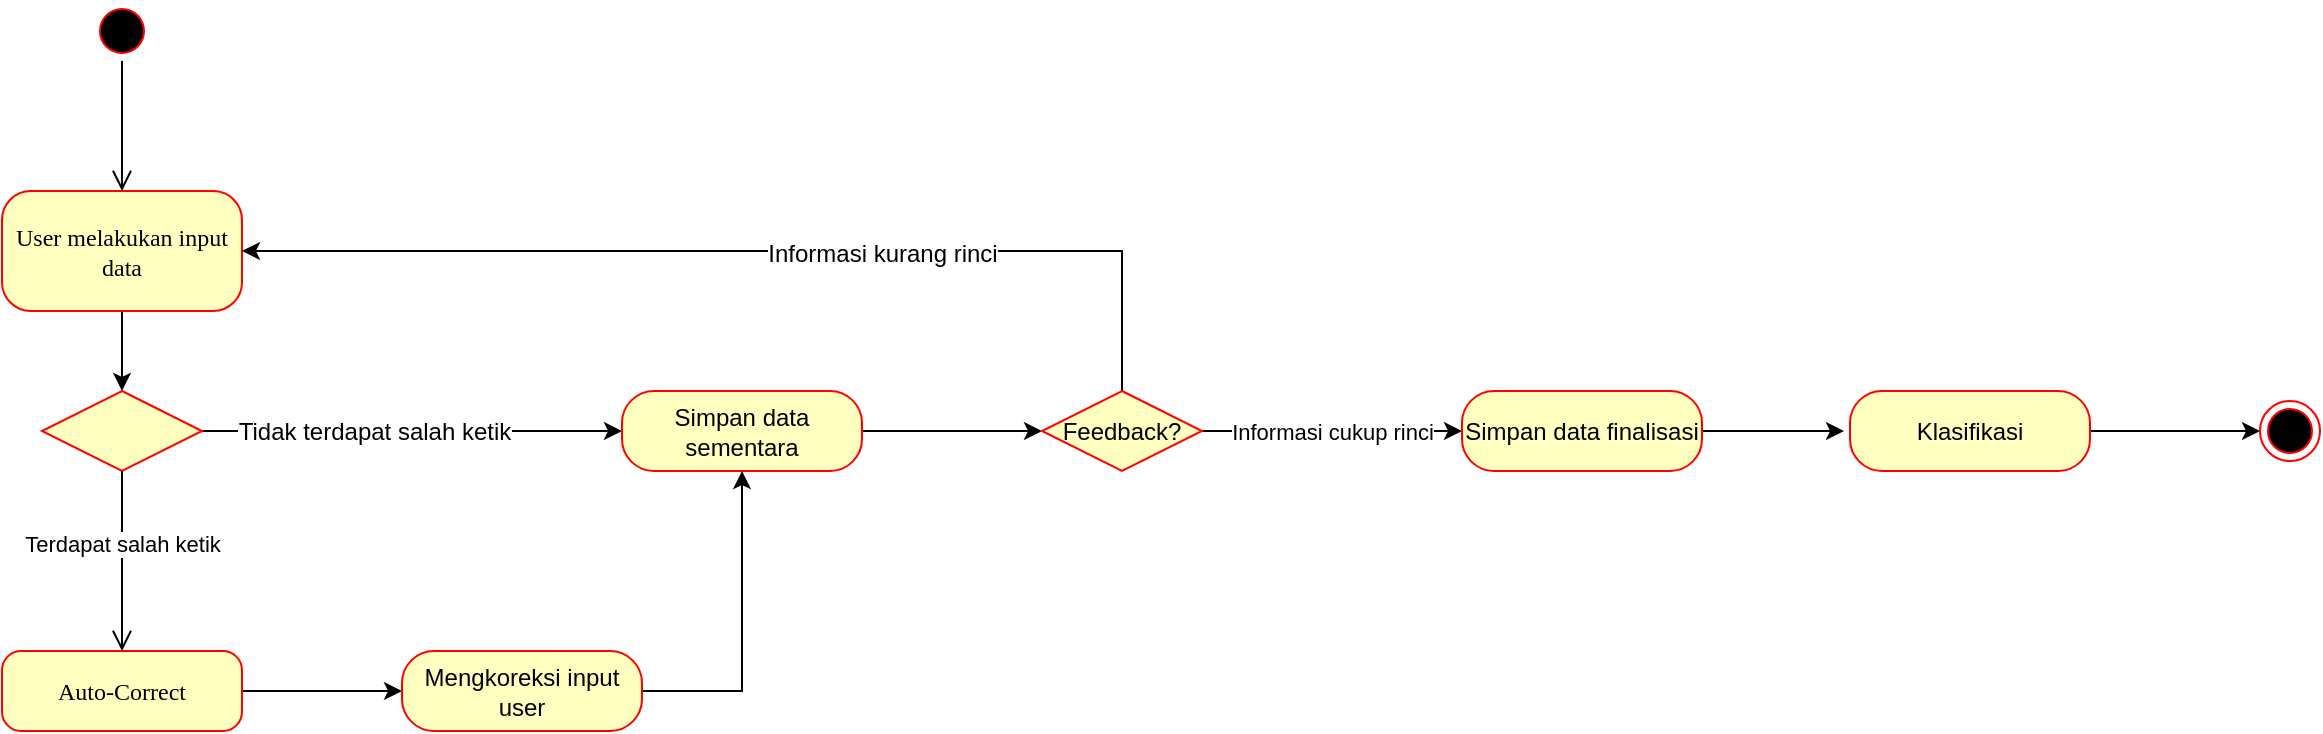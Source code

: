 <mxfile version="12.7.4" type="github">
  <diagram id="Zy8DljmAPZDBCbQPvZ6K" name="Page-1">
    <mxGraphModel dx="2566" dy="1377" grid="1" gridSize="10" guides="1" tooltips="1" connect="1" arrows="1" fold="1" page="1" pageScale="1" pageWidth="827" pageHeight="1169" math="0" shadow="0">
      <root>
        <mxCell id="0" />
        <mxCell id="1" parent="0" />
        <mxCell id="H2UR8DmUVNf9pNAz3TWo-34" style="edgeStyle=orthogonalEdgeStyle;rounded=0;orthogonalLoop=1;jettySize=auto;html=1;exitX=1;exitY=0.5;exitDx=0;exitDy=0;entryX=0;entryY=0.5;entryDx=0;entryDy=0;" edge="1" parent="1" source="rvvtK5ZgNpoRpjgsdpnP-111" target="rvvtK5ZgNpoRpjgsdpnP-115">
          <mxGeometry relative="1" as="geometry" />
        </mxCell>
        <mxCell id="rvvtK5ZgNpoRpjgsdpnP-111" value="Klasifikasi" style="rounded=1;whiteSpace=wrap;html=1;arcSize=40;fontColor=#000000;fillColor=#ffffc0;strokeColor=#ff0000;" parent="1" vertex="1">
          <mxGeometry x="1135" y="785.5" width="120" height="40" as="geometry" />
        </mxCell>
        <mxCell id="rvvtK5ZgNpoRpjgsdpnP-115" value="" style="ellipse;html=1;shape=endState;fillColor=#000000;strokeColor=#ff0000;" parent="1" vertex="1">
          <mxGeometry x="1340" y="790.5" width="30" height="30" as="geometry" />
        </mxCell>
        <mxCell id="H2UR8DmUVNf9pNAz3TWo-1" style="edgeStyle=orthogonalEdgeStyle;rounded=0;orthogonalLoop=1;jettySize=auto;html=1;exitX=0.5;exitY=1;exitDx=0;exitDy=0;entryX=0.5;entryY=0;entryDx=0;entryDy=0;" edge="1" parent="1" source="H2UR8DmUVNf9pNAz3TWo-2" target="H2UR8DmUVNf9pNAz3TWo-9">
          <mxGeometry relative="1" as="geometry" />
        </mxCell>
        <mxCell id="H2UR8DmUVNf9pNAz3TWo-2" value="User melakukan input data" style="rounded=1;whiteSpace=wrap;html=1;arcSize=24;fillColor=#ffffc0;strokeColor=#ff0000;shadow=0;comic=0;labelBackgroundColor=none;fontFamily=Verdana;fontSize=12;fontColor=#000000;align=center;" vertex="1" parent="1">
          <mxGeometry x="211" y="685.5" width="120" height="60" as="geometry" />
        </mxCell>
        <mxCell id="H2UR8DmUVNf9pNAz3TWo-3" style="edgeStyle=elbowEdgeStyle;html=1;labelBackgroundColor=none;endArrow=open;endSize=8;strokeColor=#000000;fontFamily=Verdana;fontSize=12;align=left;" edge="1" parent="1" source="H2UR8DmUVNf9pNAz3TWo-4" target="H2UR8DmUVNf9pNAz3TWo-2">
          <mxGeometry relative="1" as="geometry" />
        </mxCell>
        <mxCell id="H2UR8DmUVNf9pNAz3TWo-4" value="" style="ellipse;html=1;shape=startState;fillColor=#000000;strokeColor=#ff0000;rounded=1;shadow=0;comic=0;labelBackgroundColor=none;fontFamily=Verdana;fontSize=12;fontColor=#000000;align=center;direction=south;" vertex="1" parent="1">
          <mxGeometry x="256" y="590.5" width="30" height="30" as="geometry" />
        </mxCell>
        <mxCell id="H2UR8DmUVNf9pNAz3TWo-5" style="edgeStyle=orthogonalEdgeStyle;rounded=0;orthogonalLoop=1;jettySize=auto;html=1;exitX=1;exitY=0.5;exitDx=0;exitDy=0;entryX=0;entryY=0.5;entryDx=0;entryDy=0;" edge="1" parent="1" source="H2UR8DmUVNf9pNAz3TWo-6" target="H2UR8DmUVNf9pNAz3TWo-21">
          <mxGeometry relative="1" as="geometry" />
        </mxCell>
        <mxCell id="H2UR8DmUVNf9pNAz3TWo-6" value="Auto-Correct" style="rounded=1;whiteSpace=wrap;html=1;arcSize=24;fillColor=#ffffc0;strokeColor=#ff0000;shadow=0;comic=0;labelBackgroundColor=none;fontFamily=Verdana;fontSize=12;fontColor=#000000;align=center;" vertex="1" parent="1">
          <mxGeometry x="211" y="915.5" width="120" height="40" as="geometry" />
        </mxCell>
        <mxCell id="H2UR8DmUVNf9pNAz3TWo-7" value="t" style="edgeStyle=orthogonalEdgeStyle;rounded=0;orthogonalLoop=1;jettySize=auto;html=1;exitX=1;exitY=0.5;exitDx=0;exitDy=0;strokeColor=#000000;" edge="1" parent="1" source="H2UR8DmUVNf9pNAz3TWo-9" target="H2UR8DmUVNf9pNAz3TWo-12">
          <mxGeometry relative="1" as="geometry" />
        </mxCell>
        <mxCell id="H2UR8DmUVNf9pNAz3TWo-8" value="Tidak terdapat salah ketik" style="text;html=1;align=center;verticalAlign=middle;resizable=0;points=[];labelBackgroundColor=#ffffff;spacing=2;spacingRight=0;spacingLeft=37;" vertex="1" connectable="0" parent="H2UR8DmUVNf9pNAz3TWo-7">
          <mxGeometry x="-0.362" relative="1" as="geometry">
            <mxPoint as="offset" />
          </mxGeometry>
        </mxCell>
        <mxCell id="H2UR8DmUVNf9pNAz3TWo-9" value="" style="rhombus;whiteSpace=wrap;html=1;fillColor=#ffffc0;strokeColor=#ff0000;" vertex="1" parent="1">
          <mxGeometry x="231" y="785.5" width="80" height="40" as="geometry" />
        </mxCell>
        <mxCell id="H2UR8DmUVNf9pNAz3TWo-10" value="Terdapat salah ketik" style="edgeStyle=orthogonalEdgeStyle;html=1;align=center;verticalAlign=top;endArrow=open;endSize=8;strokeColor=#000000;entryX=0.5;entryY=0;entryDx=0;entryDy=0;spacing=25;" edge="1" parent="1" source="H2UR8DmUVNf9pNAz3TWo-9" target="H2UR8DmUVNf9pNAz3TWo-6">
          <mxGeometry x="-1" relative="1" as="geometry">
            <mxPoint x="271" y="905.5" as="targetPoint" />
          </mxGeometry>
        </mxCell>
        <mxCell id="H2UR8DmUVNf9pNAz3TWo-11" style="edgeStyle=orthogonalEdgeStyle;rounded=0;orthogonalLoop=1;jettySize=auto;html=1;exitX=1;exitY=0.5;exitDx=0;exitDy=0;endArrow=classic;endFill=1;strokeColor=#000000;" edge="1" parent="1" source="H2UR8DmUVNf9pNAz3TWo-12">
          <mxGeometry relative="1" as="geometry">
            <mxPoint x="731.0" y="805.5" as="targetPoint" />
          </mxGeometry>
        </mxCell>
        <mxCell id="H2UR8DmUVNf9pNAz3TWo-12" value="Simpan data sementara" style="rounded=1;whiteSpace=wrap;html=1;arcSize=40;fontColor=#000000;fillColor=#ffffc0;strokeColor=#ff0000;" vertex="1" parent="1">
          <mxGeometry x="521" y="785.5" width="120" height="40" as="geometry" />
        </mxCell>
        <mxCell id="H2UR8DmUVNf9pNAz3TWo-13" style="edgeStyle=orthogonalEdgeStyle;rounded=0;orthogonalLoop=1;jettySize=auto;html=1;exitX=0.5;exitY=0;exitDx=0;exitDy=0;entryX=1;entryY=0.5;entryDx=0;entryDy=0;" edge="1" parent="1" source="H2UR8DmUVNf9pNAz3TWo-16" target="H2UR8DmUVNf9pNAz3TWo-2">
          <mxGeometry relative="1" as="geometry" />
        </mxCell>
        <mxCell id="H2UR8DmUVNf9pNAz3TWo-14" value="Informasi kurang rinci" style="text;html=1;align=center;verticalAlign=middle;resizable=0;points=[];labelBackgroundColor=#ffffff;" vertex="1" connectable="0" parent="H2UR8DmUVNf9pNAz3TWo-13">
          <mxGeometry x="-0.253" y="1" relative="1" as="geometry">
            <mxPoint as="offset" />
          </mxGeometry>
        </mxCell>
        <mxCell id="H2UR8DmUVNf9pNAz3TWo-15" value="Informasi cukup rinci" style="edgeStyle=orthogonalEdgeStyle;rounded=0;orthogonalLoop=1;jettySize=auto;html=1;exitX=1;exitY=0.5;exitDx=0;exitDy=0;" edge="1" parent="1" source="H2UR8DmUVNf9pNAz3TWo-16" target="H2UR8DmUVNf9pNAz3TWo-18">
          <mxGeometry relative="1" as="geometry">
            <mxPoint x="901" y="805.5" as="targetPoint" />
          </mxGeometry>
        </mxCell>
        <mxCell id="H2UR8DmUVNf9pNAz3TWo-16" value="Feedback?" style="rhombus;whiteSpace=wrap;html=1;fillColor=#ffffc0;strokeColor=#ff0000;" vertex="1" parent="1">
          <mxGeometry x="731" y="785.5" width="80" height="40" as="geometry" />
        </mxCell>
        <mxCell id="H2UR8DmUVNf9pNAz3TWo-17" style="edgeStyle=orthogonalEdgeStyle;rounded=0;orthogonalLoop=1;jettySize=auto;html=1;exitX=1;exitY=0.5;exitDx=0;exitDy=0;" edge="1" parent="1" source="H2UR8DmUVNf9pNAz3TWo-18">
          <mxGeometry relative="1" as="geometry">
            <mxPoint x="1132.0" y="805.5" as="targetPoint" />
          </mxGeometry>
        </mxCell>
        <mxCell id="H2UR8DmUVNf9pNAz3TWo-18" value="Simpan data finalisasi" style="rounded=1;whiteSpace=wrap;html=1;arcSize=40;fontColor=#000000;fillColor=#ffffc0;strokeColor=#ff0000;" vertex="1" parent="1">
          <mxGeometry x="941" y="785.5" width="120" height="40" as="geometry" />
        </mxCell>
        <mxCell id="H2UR8DmUVNf9pNAz3TWo-20" style="edgeStyle=orthogonalEdgeStyle;rounded=0;orthogonalLoop=1;jettySize=auto;html=1;exitX=1;exitY=0.5;exitDx=0;exitDy=0;entryX=0.5;entryY=1;entryDx=0;entryDy=0;endArrow=classic;endFill=1;" edge="1" parent="1" source="H2UR8DmUVNf9pNAz3TWo-21" target="H2UR8DmUVNf9pNAz3TWo-12">
          <mxGeometry relative="1" as="geometry" />
        </mxCell>
        <mxCell id="H2UR8DmUVNf9pNAz3TWo-21" value="Mengkoreksi input user" style="rounded=1;whiteSpace=wrap;html=1;arcSize=40;fontColor=#000000;fillColor=#ffffc0;strokeColor=#ff0000;" vertex="1" parent="1">
          <mxGeometry x="411" y="915.5" width="120" height="40" as="geometry" />
        </mxCell>
      </root>
    </mxGraphModel>
  </diagram>
</mxfile>

